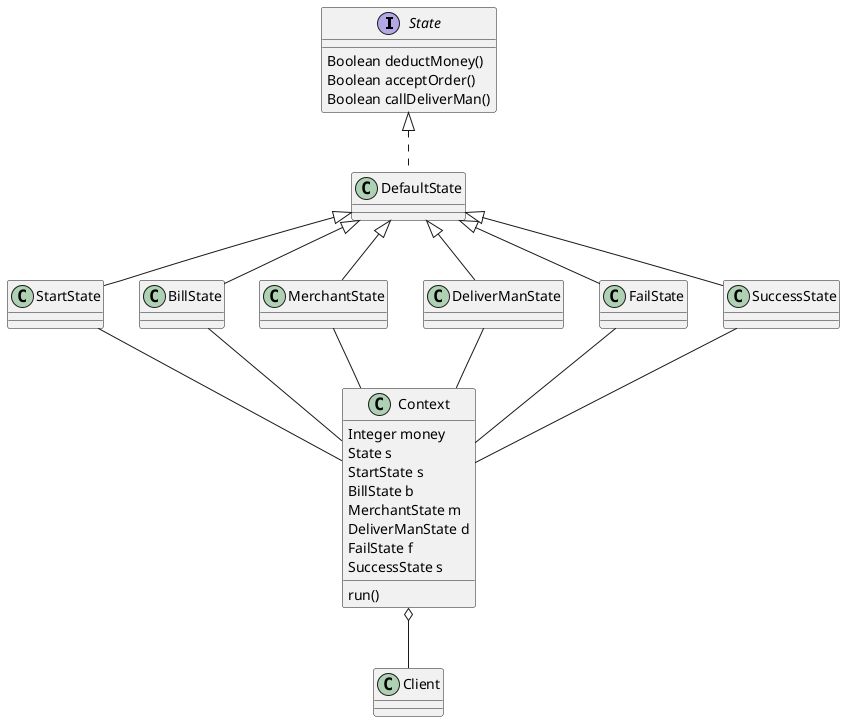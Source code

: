 @startuml
'https://plantuml.com/class-diagram
interface State{
    Boolean deductMoney()
    Boolean acceptOrder()
    Boolean callDeliverMan()
}

State <|.. DefaultState

DefaultState <|-- StartState
DefaultState <|-- BillState
DefaultState <|-- MerchantState
DefaultState <|-- DeliverManState
DefaultState <|-- FailState
DefaultState <|-- SuccessState

StartState       --  Context
BillState        --  Context
MerchantState    --  Context
DeliverManState  --  Context
FailState        --  Context
SuccessState     --  Context


class Context{
    Integer money
    State s
    StartState s
    BillState b
    MerchantState m
    DeliverManState d
    FailState f
    SuccessState s
    run()
}

Context o-- Client
@enduml